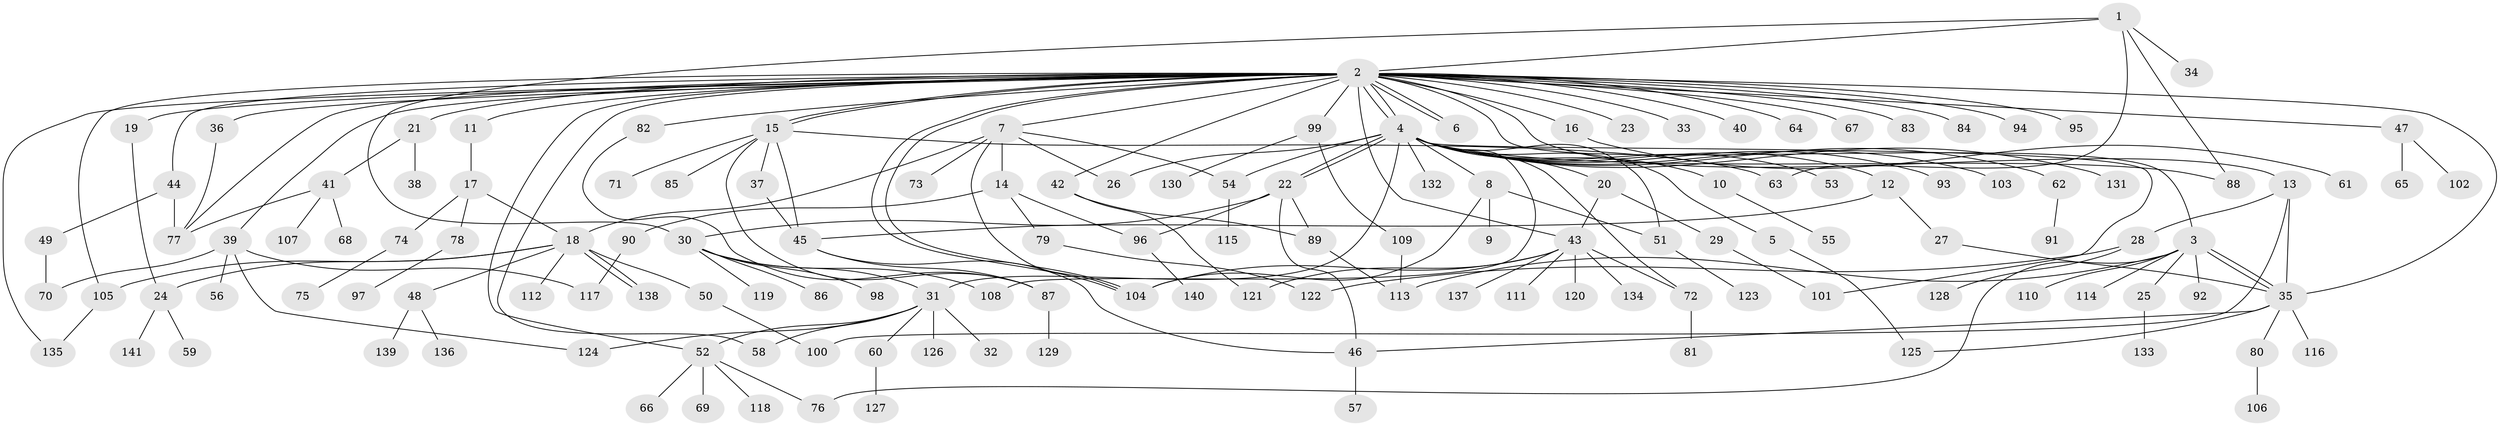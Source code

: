 // coarse degree distribution, {4: 0.0761904761904762, 36: 0.009523809523809525, 9: 0.009523809523809525, 22: 0.009523809523809525, 2: 0.2, 6: 0.01904761904761905, 1: 0.5142857142857142, 3: 0.05714285714285714, 8: 0.02857142857142857, 7: 0.02857142857142857, 5: 0.0380952380952381, 10: 0.009523809523809525}
// Generated by graph-tools (version 1.1) at 2025/23/03/03/25 07:23:54]
// undirected, 141 vertices, 191 edges
graph export_dot {
graph [start="1"]
  node [color=gray90,style=filled];
  1;
  2;
  3;
  4;
  5;
  6;
  7;
  8;
  9;
  10;
  11;
  12;
  13;
  14;
  15;
  16;
  17;
  18;
  19;
  20;
  21;
  22;
  23;
  24;
  25;
  26;
  27;
  28;
  29;
  30;
  31;
  32;
  33;
  34;
  35;
  36;
  37;
  38;
  39;
  40;
  41;
  42;
  43;
  44;
  45;
  46;
  47;
  48;
  49;
  50;
  51;
  52;
  53;
  54;
  55;
  56;
  57;
  58;
  59;
  60;
  61;
  62;
  63;
  64;
  65;
  66;
  67;
  68;
  69;
  70;
  71;
  72;
  73;
  74;
  75;
  76;
  77;
  78;
  79;
  80;
  81;
  82;
  83;
  84;
  85;
  86;
  87;
  88;
  89;
  90;
  91;
  92;
  93;
  94;
  95;
  96;
  97;
  98;
  99;
  100;
  101;
  102;
  103;
  104;
  105;
  106;
  107;
  108;
  109;
  110;
  111;
  112;
  113;
  114;
  115;
  116;
  117;
  118;
  119;
  120;
  121;
  122;
  123;
  124;
  125;
  126;
  127;
  128;
  129;
  130;
  131;
  132;
  133;
  134;
  135;
  136;
  137;
  138;
  139;
  140;
  141;
  1 -- 2;
  1 -- 30;
  1 -- 34;
  1 -- 63;
  1 -- 88;
  2 -- 3;
  2 -- 4;
  2 -- 4;
  2 -- 6;
  2 -- 6;
  2 -- 7;
  2 -- 11;
  2 -- 13;
  2 -- 15;
  2 -- 15;
  2 -- 16;
  2 -- 19;
  2 -- 21;
  2 -- 23;
  2 -- 33;
  2 -- 35;
  2 -- 36;
  2 -- 39;
  2 -- 40;
  2 -- 42;
  2 -- 43;
  2 -- 44;
  2 -- 47;
  2 -- 52;
  2 -- 58;
  2 -- 64;
  2 -- 67;
  2 -- 77;
  2 -- 82;
  2 -- 83;
  2 -- 84;
  2 -- 94;
  2 -- 95;
  2 -- 99;
  2 -- 104;
  2 -- 104;
  2 -- 105;
  2 -- 135;
  3 -- 25;
  3 -- 35;
  3 -- 35;
  3 -- 76;
  3 -- 92;
  3 -- 110;
  3 -- 113;
  3 -- 114;
  4 -- 5;
  4 -- 8;
  4 -- 10;
  4 -- 12;
  4 -- 20;
  4 -- 22;
  4 -- 22;
  4 -- 26;
  4 -- 31;
  4 -- 51;
  4 -- 53;
  4 -- 54;
  4 -- 62;
  4 -- 72;
  4 -- 88;
  4 -- 93;
  4 -- 101;
  4 -- 103;
  4 -- 108;
  4 -- 131;
  4 -- 132;
  5 -- 125;
  7 -- 14;
  7 -- 18;
  7 -- 26;
  7 -- 54;
  7 -- 73;
  7 -- 104;
  8 -- 9;
  8 -- 51;
  8 -- 104;
  10 -- 55;
  11 -- 17;
  12 -- 27;
  12 -- 45;
  13 -- 28;
  13 -- 35;
  13 -- 100;
  14 -- 79;
  14 -- 90;
  14 -- 96;
  15 -- 37;
  15 -- 45;
  15 -- 63;
  15 -- 71;
  15 -- 85;
  15 -- 87;
  16 -- 61;
  17 -- 18;
  17 -- 74;
  17 -- 78;
  18 -- 24;
  18 -- 48;
  18 -- 50;
  18 -- 105;
  18 -- 112;
  18 -- 138;
  18 -- 138;
  19 -- 24;
  20 -- 29;
  20 -- 43;
  21 -- 38;
  21 -- 41;
  22 -- 30;
  22 -- 46;
  22 -- 89;
  22 -- 96;
  24 -- 59;
  24 -- 141;
  25 -- 133;
  27 -- 35;
  28 -- 122;
  28 -- 128;
  29 -- 101;
  30 -- 31;
  30 -- 86;
  30 -- 98;
  30 -- 108;
  30 -- 119;
  31 -- 32;
  31 -- 52;
  31 -- 58;
  31 -- 60;
  31 -- 124;
  31 -- 126;
  35 -- 46;
  35 -- 80;
  35 -- 116;
  35 -- 125;
  36 -- 77;
  37 -- 45;
  39 -- 56;
  39 -- 70;
  39 -- 117;
  39 -- 124;
  41 -- 68;
  41 -- 77;
  41 -- 107;
  42 -- 89;
  42 -- 121;
  43 -- 72;
  43 -- 104;
  43 -- 111;
  43 -- 120;
  43 -- 121;
  43 -- 134;
  43 -- 137;
  44 -- 49;
  44 -- 77;
  45 -- 46;
  45 -- 87;
  46 -- 57;
  47 -- 65;
  47 -- 102;
  48 -- 136;
  48 -- 139;
  49 -- 70;
  50 -- 100;
  51 -- 123;
  52 -- 66;
  52 -- 69;
  52 -- 76;
  52 -- 118;
  54 -- 115;
  60 -- 127;
  62 -- 91;
  72 -- 81;
  74 -- 75;
  78 -- 97;
  79 -- 122;
  80 -- 106;
  82 -- 87;
  87 -- 129;
  89 -- 113;
  90 -- 117;
  96 -- 140;
  99 -- 109;
  99 -- 130;
  105 -- 135;
  109 -- 113;
}
